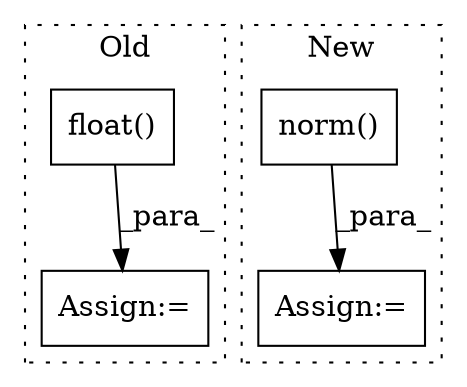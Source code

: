 digraph G {
subgraph cluster0 {
1 [label="float()" a="75" s="17360" l="9" shape="box"];
3 [label="Assign:=" a="68" s="17340" l="3" shape="box"];
label = "Old";
style="dotted";
}
subgraph cluster1 {
2 [label="norm()" a="75" s="20535,20564" l="20,1" shape="box"];
4 [label="Assign:=" a="68" s="20532" l="3" shape="box"];
label = "New";
style="dotted";
}
1 -> 3 [label="_para_"];
2 -> 4 [label="_para_"];
}